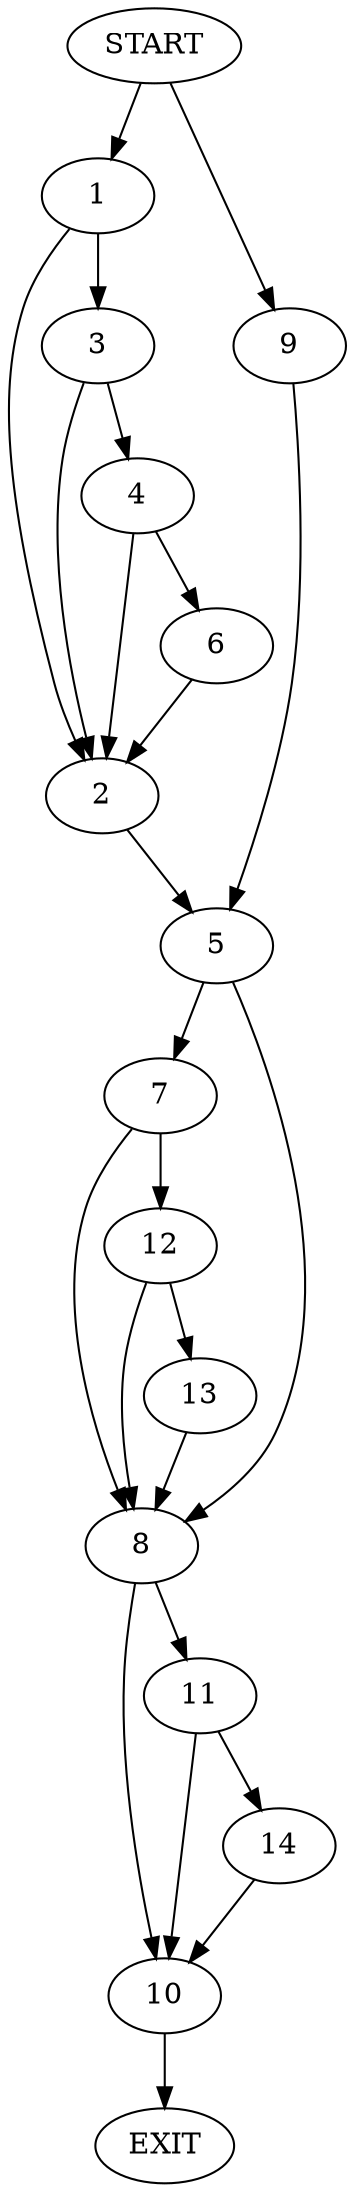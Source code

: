 digraph {
0 [label="START"]
15 [label="EXIT"]
0 -> 1
1 -> 2
1 -> 3
3 -> 4
3 -> 2
2 -> 5
4 -> 6
4 -> 2
6 -> 2
5 -> 7
5 -> 8
0 -> 9
9 -> 5
8 -> 10
8 -> 11
7 -> 8
7 -> 12
12 -> 13
12 -> 8
13 -> 8
10 -> 15
11 -> 10
11 -> 14
14 -> 10
}
